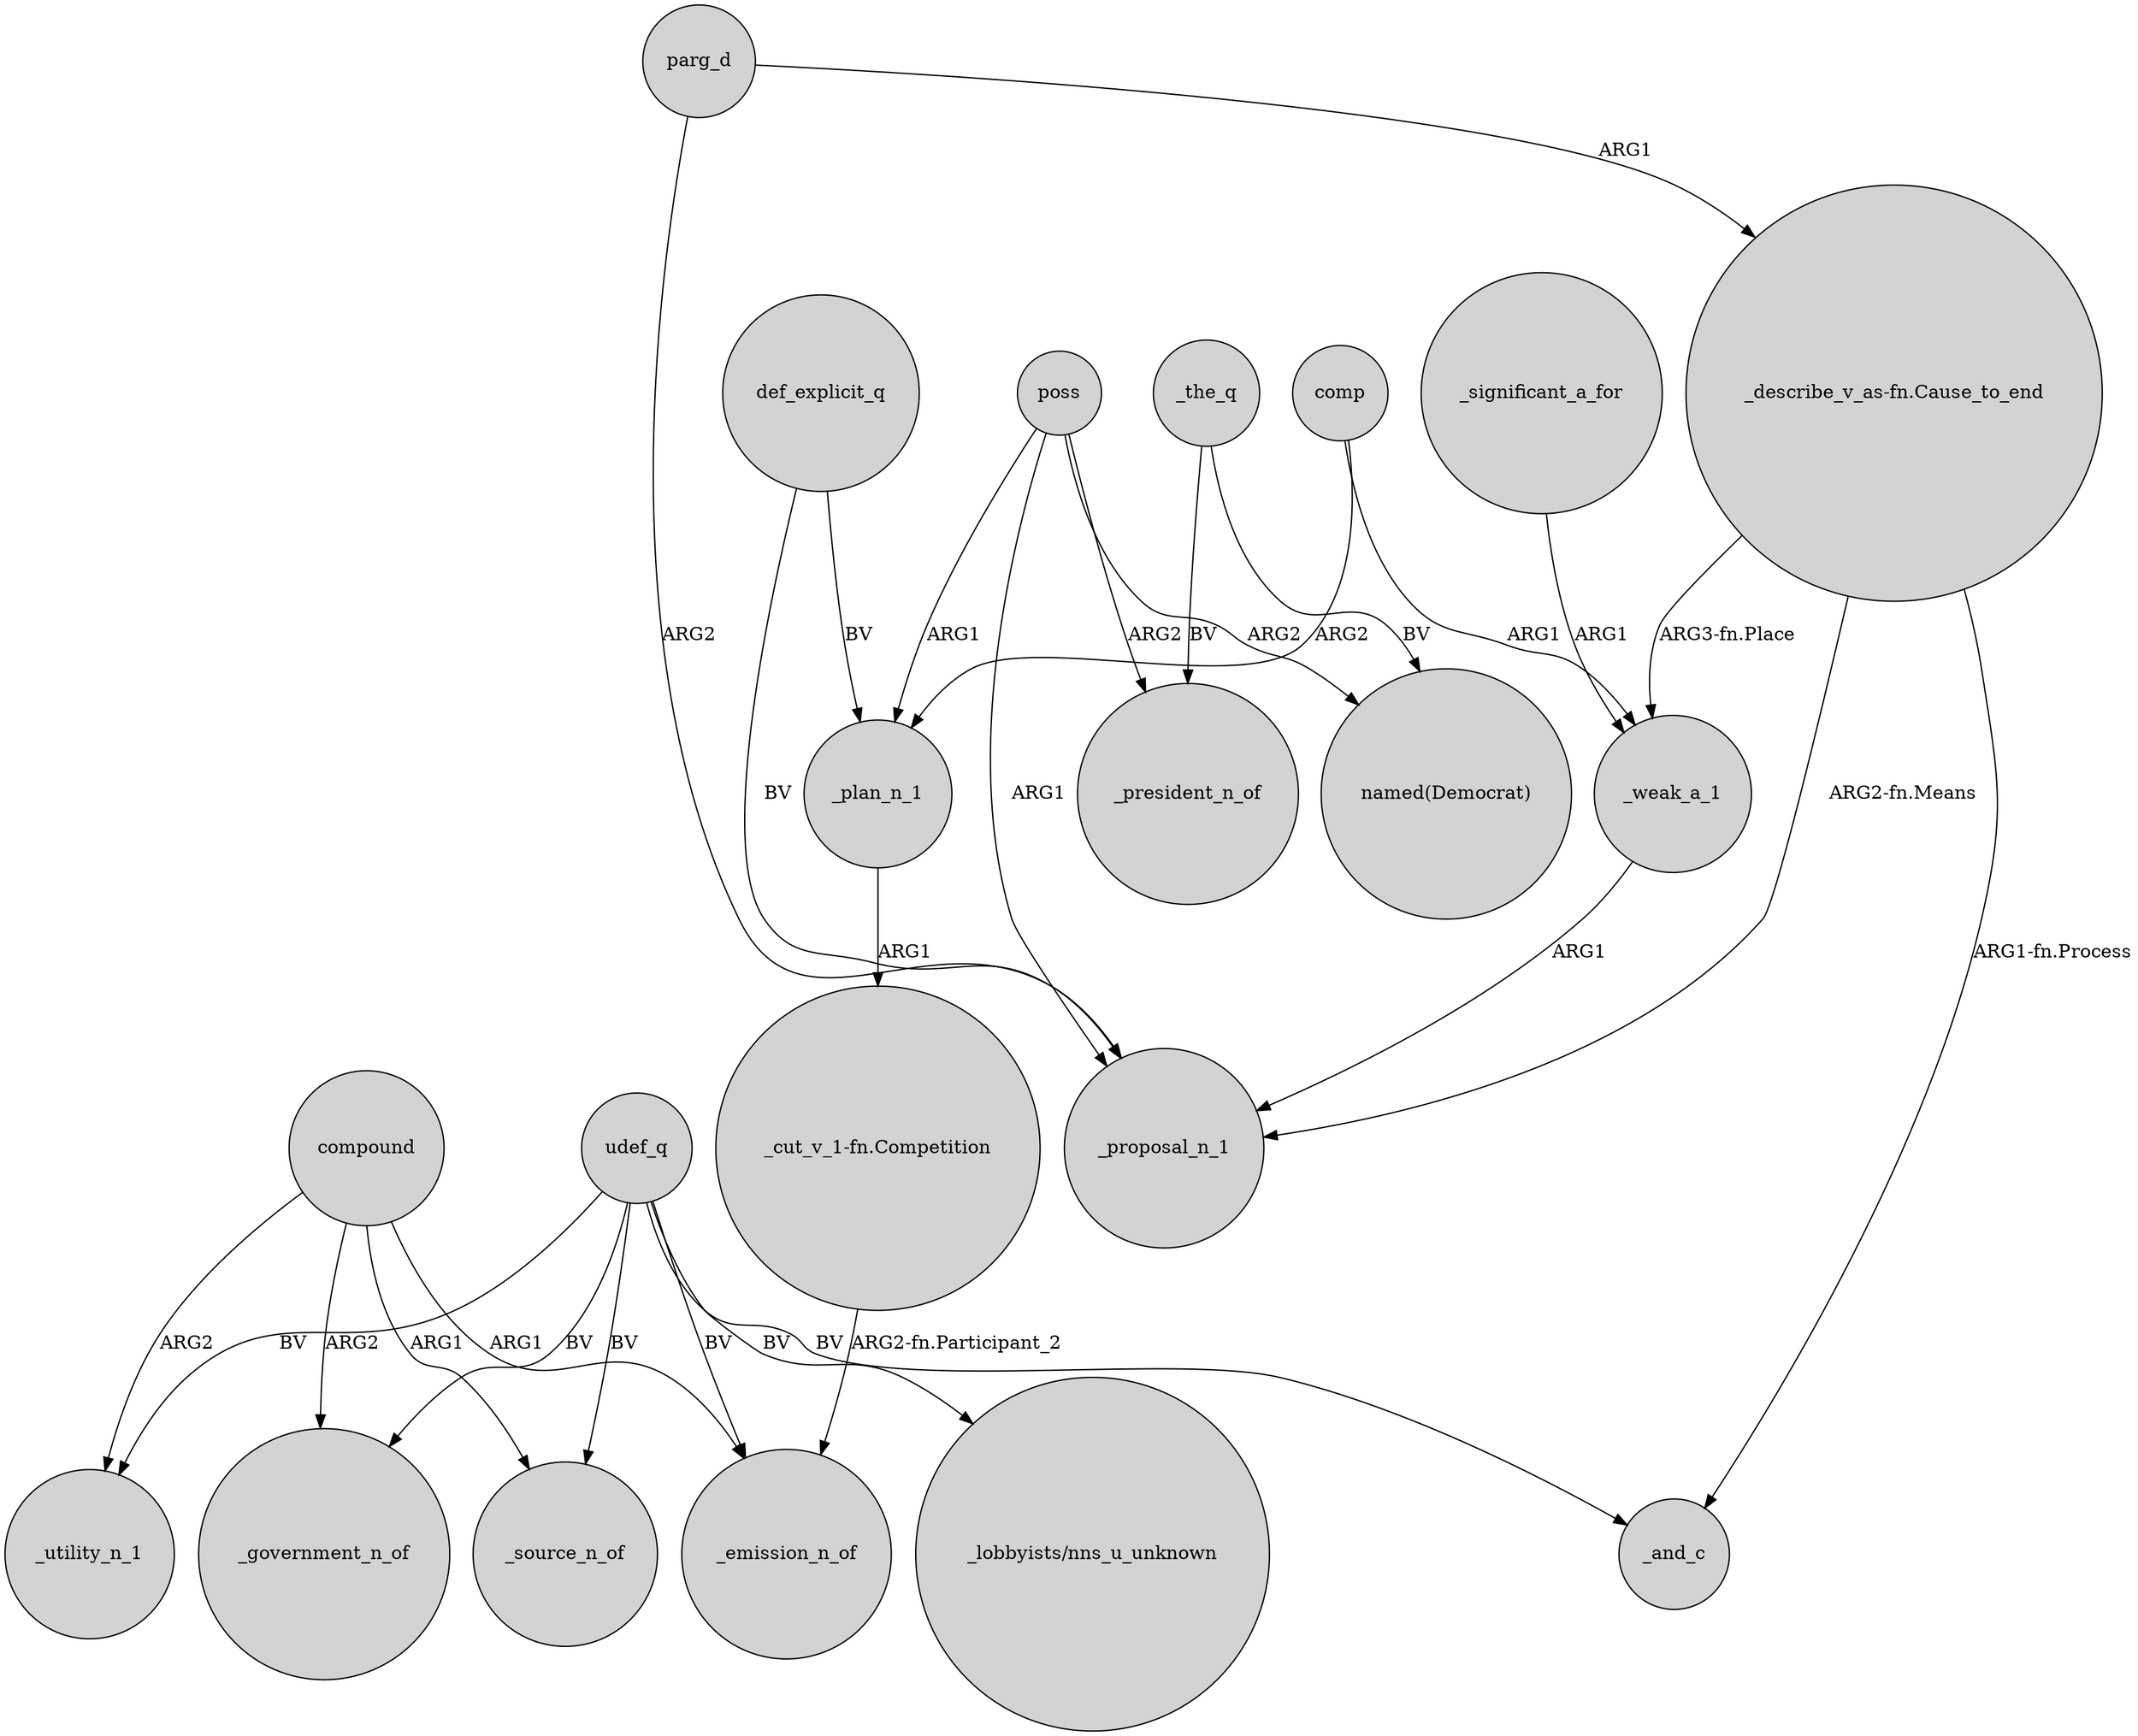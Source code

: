 digraph {
	node [shape=circle style=filled]
	compound -> _government_n_of [label=ARG2]
	udef_q -> _government_n_of [label=BV]
	udef_q -> _utility_n_1 [label=BV]
	compound -> _utility_n_1 [label=ARG2]
	compound -> _emission_n_of [label=ARG1]
	def_explicit_q -> _plan_n_1 [label=BV]
	udef_q -> _source_n_of [label=BV]
	udef_q -> _emission_n_of [label=BV]
	poss -> _proposal_n_1 [label=ARG1]
	udef_q -> _and_c [label=BV]
	_plan_n_1 -> "_cut_v_1-fn.Competition" [label=ARG1]
	"_describe_v_as-fn.Cause_to_end" -> _weak_a_1 [label="ARG3-fn.Place"]
	parg_d -> "_describe_v_as-fn.Cause_to_end" [label=ARG1]
	comp -> _weak_a_1 [label=ARG1]
	poss -> "named(Democrat)" [label=ARG2]
	poss -> _plan_n_1 [label=ARG1]
	comp -> _plan_n_1 [label=ARG2]
	compound -> _source_n_of [label=ARG1]
	"_describe_v_as-fn.Cause_to_end" -> _and_c [label="ARG1-fn.Process"]
	"_describe_v_as-fn.Cause_to_end" -> _proposal_n_1 [label="ARG2-fn.Means"]
	_the_q -> "named(Democrat)" [label=BV]
	_the_q -> _president_n_of [label=BV]
	_weak_a_1 -> _proposal_n_1 [label=ARG1]
	poss -> _president_n_of [label=ARG2]
	def_explicit_q -> _proposal_n_1 [label=BV]
	"_cut_v_1-fn.Competition" -> _emission_n_of [label="ARG2-fn.Participant_2"]
	_significant_a_for -> _weak_a_1 [label=ARG1]
	parg_d -> _proposal_n_1 [label=ARG2]
	udef_q -> "_lobbyists/nns_u_unknown" [label=BV]
}

